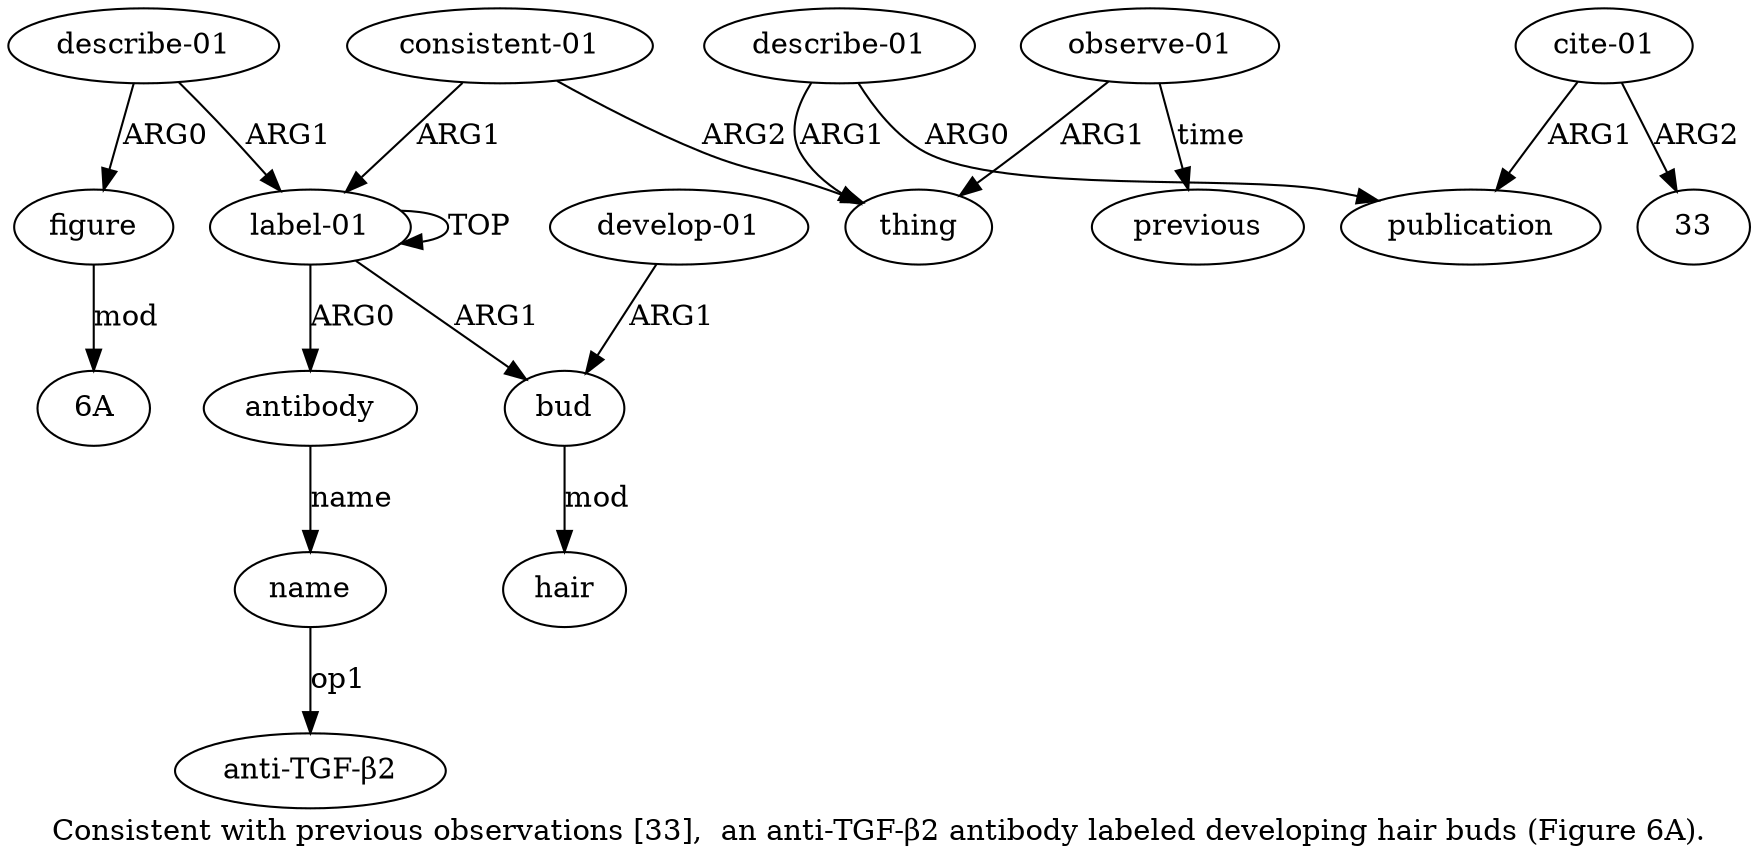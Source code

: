 digraph  {
	graph [label="Consistent with previous observations [33],  an anti-TGF-β2 antibody labeled developing hair buds (Figure 6A)."];
	node [label="\N"];
	a14	 [color=black,
		gold_ind=14,
		gold_label=figure,
		label=figure,
		test_ind=14,
		test_label=figure];
	"a14 6A"	 [color=black,
		gold_ind=-1,
		gold_label="6A",
		label="6A",
		test_ind=-1,
		test_label="6A"];
	a14 -> "a14 6A" [key=0,
	color=black,
	gold_label=mod,
	label=mod,
	test_label=mod];
a11 [color=black,
	gold_ind=11,
	gold_label=publication,
	label=publication,
	test_ind=11,
	test_label=publication];
a10 [color=black,
	gold_ind=10,
	gold_label="describe-01",
	label="describe-01",
	test_ind=10,
	test_label="describe-01"];
a10 -> a11 [key=0,
color=black,
gold_label=ARG0,
label=ARG0,
test_label=ARG0];
a7 [color=black,
gold_ind=7,
gold_label=thing,
label=thing,
test_ind=7,
test_label=thing];
a10 -> a7 [key=0,
color=black,
gold_label=ARG1,
label=ARG1,
test_label=ARG1];
a13 [color=black,
gold_ind=13,
gold_label="describe-01",
label="describe-01",
test_ind=13,
test_label="describe-01"];
a13 -> a14 [key=0,
color=black,
gold_label=ARG0,
label=ARG0,
test_label=ARG0];
a0 [color=black,
gold_ind=0,
gold_label="label-01",
label="label-01",
test_ind=0,
test_label="label-01"];
a13 -> a0 [key=0,
color=black,
gold_label=ARG1,
label=ARG1,
test_label=ARG1];
a12 [color=black,
gold_ind=12,
gold_label="cite-01",
label="cite-01",
test_ind=12,
test_label="cite-01"];
a12 -> a11 [key=0,
color=black,
gold_label=ARG1,
label=ARG1,
test_label=ARG1];
"a12 33" [color=black,
gold_ind=-1,
gold_label=33,
label=33,
test_ind=-1,
test_label=33];
a12 -> "a12 33" [key=0,
color=black,
gold_label=ARG2,
label=ARG2,
test_label=ARG2];
a1 [color=black,
gold_ind=1,
gold_label=antibody,
label=antibody,
test_ind=1,
test_label=antibody];
a2 [color=black,
gold_ind=2,
gold_label=name,
label=name,
test_ind=2,
test_label=name];
a1 -> a2 [key=0,
color=black,
gold_label=name,
label=name,
test_label=name];
a0 -> a1 [key=0,
color=black,
gold_label=ARG0,
label=ARG0,
test_label=ARG0];
a0 -> a0 [key=0,
color=black,
gold_label=TOP,
label=TOP,
test_label=TOP];
a3 [color=black,
gold_ind=3,
gold_label=bud,
label=bud,
test_ind=3,
test_label=bud];
a0 -> a3 [key=0,
color=black,
gold_label=ARG1,
label=ARG1,
test_label=ARG1];
a4 [color=black,
gold_ind=4,
gold_label=hair,
label=hair,
test_ind=4,
test_label=hair];
a3 -> a4 [key=0,
color=black,
gold_label=mod,
label=mod,
test_label=mod];
"a2 anti-TGF-β2" [color=black,
gold_ind=-1,
gold_label="anti-TGF-β2",
label="anti-TGF-β2",
test_ind=-1,
test_label="anti-TGF-β2"];
a2 -> "a2 anti-TGF-β2" [key=0,
color=black,
gold_label=op1,
label=op1,
test_label=op1];
a5 [color=black,
gold_ind=5,
gold_label="develop-01",
label="develop-01",
test_ind=5,
test_label="develop-01"];
a5 -> a3 [key=0,
color=black,
gold_label=ARG1,
label=ARG1,
test_label=ARG1];
a6 [color=black,
gold_ind=6,
gold_label="consistent-01",
label="consistent-01",
test_ind=6,
test_label="consistent-01"];
a6 -> a0 [key=0,
color=black,
gold_label=ARG1,
label=ARG1,
test_label=ARG1];
a6 -> a7 [key=0,
color=black,
gold_label=ARG2,
label=ARG2,
test_label=ARG2];
a9 [color=black,
gold_ind=9,
gold_label=previous,
label=previous,
test_ind=9,
test_label=previous];
a8 [color=black,
gold_ind=8,
gold_label="observe-01",
label="observe-01",
test_ind=8,
test_label="observe-01"];
a8 -> a7 [key=0,
color=black,
gold_label=ARG1,
label=ARG1,
test_label=ARG1];
a8 -> a9 [key=0,
color=black,
gold_label=time,
label=time,
test_label=time];
}
